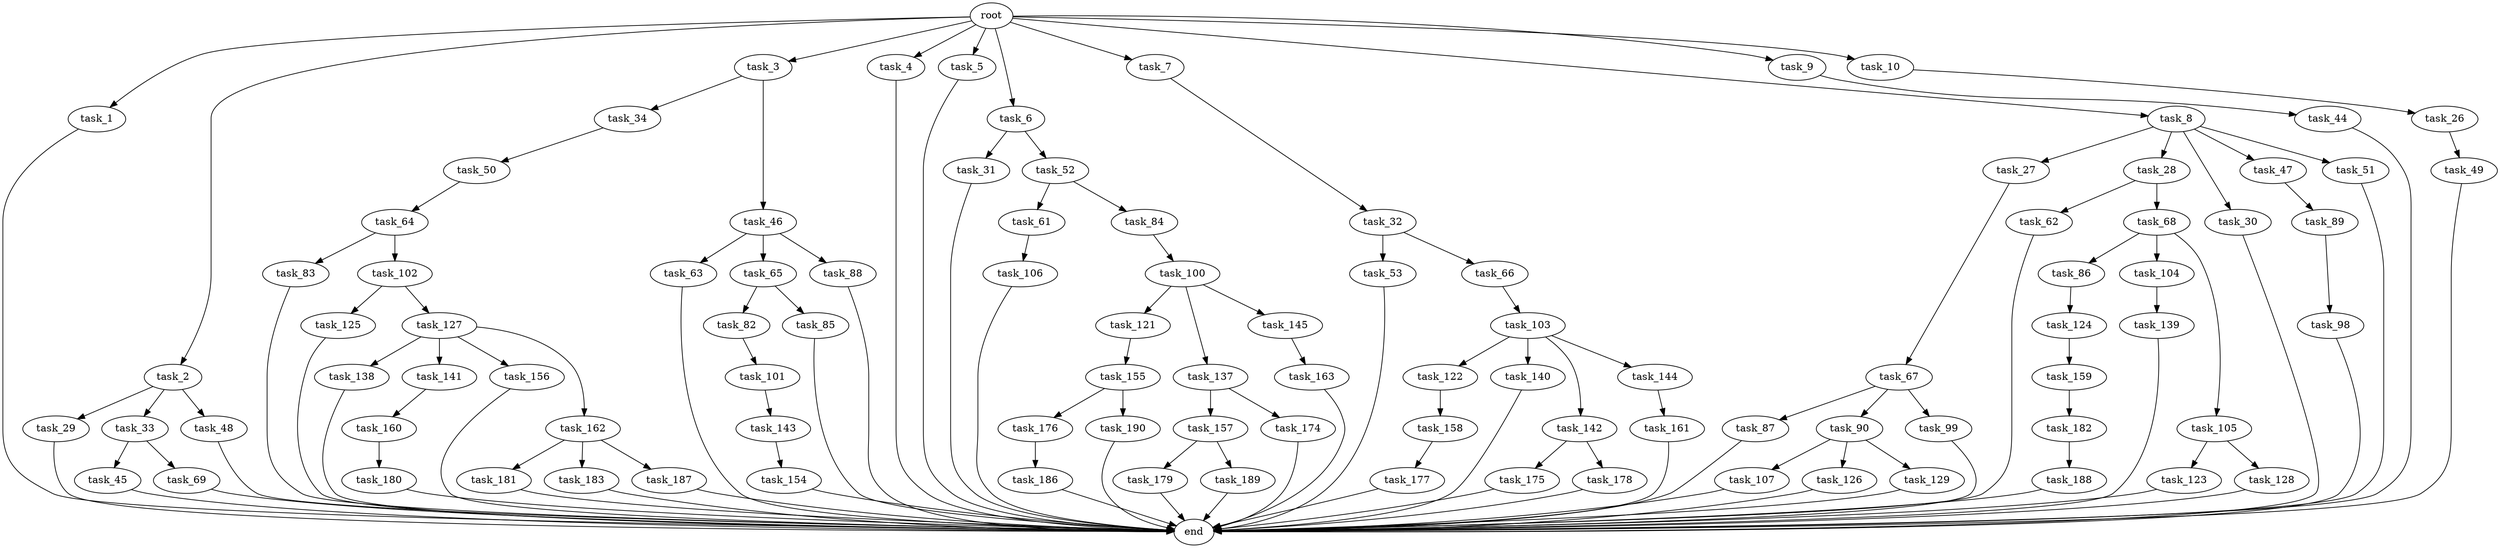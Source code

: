 digraph G {
  root [size="0.000000"];
  task_1 [size="1024.000000"];
  task_2 [size="1024.000000"];
  task_3 [size="1024.000000"];
  task_4 [size="1024.000000"];
  task_5 [size="1024.000000"];
  task_6 [size="1024.000000"];
  task_7 [size="1024.000000"];
  task_8 [size="1024.000000"];
  task_9 [size="1024.000000"];
  task_10 [size="1024.000000"];
  task_26 [size="549755813888.000000"];
  task_27 [size="695784701952.000000"];
  task_28 [size="695784701952.000000"];
  task_29 [size="77309411328.000000"];
  task_30 [size="695784701952.000000"];
  task_31 [size="77309411328.000000"];
  task_32 [size="420906795008.000000"];
  task_33 [size="77309411328.000000"];
  task_34 [size="34359738368.000000"];
  task_44 [size="214748364800.000000"];
  task_45 [size="34359738368.000000"];
  task_46 [size="34359738368.000000"];
  task_47 [size="695784701952.000000"];
  task_48 [size="77309411328.000000"];
  task_49 [size="858993459200.000000"];
  task_50 [size="549755813888.000000"];
  task_51 [size="695784701952.000000"];
  task_52 [size="77309411328.000000"];
  task_53 [size="77309411328.000000"];
  task_61 [size="549755813888.000000"];
  task_62 [size="858993459200.000000"];
  task_63 [size="137438953472.000000"];
  task_64 [size="695784701952.000000"];
  task_65 [size="137438953472.000000"];
  task_66 [size="77309411328.000000"];
  task_67 [size="858993459200.000000"];
  task_68 [size="858993459200.000000"];
  task_69 [size="34359738368.000000"];
  task_82 [size="549755813888.000000"];
  task_83 [size="420906795008.000000"];
  task_84 [size="549755813888.000000"];
  task_85 [size="549755813888.000000"];
  task_86 [size="309237645312.000000"];
  task_87 [size="34359738368.000000"];
  task_88 [size="137438953472.000000"];
  task_89 [size="77309411328.000000"];
  task_90 [size="34359738368.000000"];
  task_98 [size="214748364800.000000"];
  task_99 [size="34359738368.000000"];
  task_100 [size="137438953472.000000"];
  task_101 [size="309237645312.000000"];
  task_102 [size="420906795008.000000"];
  task_103 [size="549755813888.000000"];
  task_104 [size="309237645312.000000"];
  task_105 [size="309237645312.000000"];
  task_106 [size="34359738368.000000"];
  task_107 [size="309237645312.000000"];
  task_121 [size="549755813888.000000"];
  task_122 [size="549755813888.000000"];
  task_123 [size="420906795008.000000"];
  task_124 [size="309237645312.000000"];
  task_125 [size="858993459200.000000"];
  task_126 [size="309237645312.000000"];
  task_127 [size="858993459200.000000"];
  task_128 [size="420906795008.000000"];
  task_129 [size="309237645312.000000"];
  task_137 [size="549755813888.000000"];
  task_138 [size="420906795008.000000"];
  task_139 [size="77309411328.000000"];
  task_140 [size="549755813888.000000"];
  task_141 [size="420906795008.000000"];
  task_142 [size="549755813888.000000"];
  task_143 [size="34359738368.000000"];
  task_144 [size="549755813888.000000"];
  task_145 [size="549755813888.000000"];
  task_154 [size="695784701952.000000"];
  task_155 [size="549755813888.000000"];
  task_156 [size="420906795008.000000"];
  task_157 [size="695784701952.000000"];
  task_158 [size="549755813888.000000"];
  task_159 [size="214748364800.000000"];
  task_160 [size="34359738368.000000"];
  task_161 [size="695784701952.000000"];
  task_162 [size="420906795008.000000"];
  task_163 [size="695784701952.000000"];
  task_174 [size="695784701952.000000"];
  task_175 [size="695784701952.000000"];
  task_176 [size="309237645312.000000"];
  task_177 [size="858993459200.000000"];
  task_178 [size="695784701952.000000"];
  task_179 [size="214748364800.000000"];
  task_180 [size="858993459200.000000"];
  task_181 [size="858993459200.000000"];
  task_182 [size="34359738368.000000"];
  task_183 [size="858993459200.000000"];
  task_186 [size="309237645312.000000"];
  task_187 [size="858993459200.000000"];
  task_188 [size="858993459200.000000"];
  task_189 [size="214748364800.000000"];
  task_190 [size="309237645312.000000"];
  end [size="0.000000"];

  root -> task_1 [size="1.000000"];
  root -> task_2 [size="1.000000"];
  root -> task_3 [size="1.000000"];
  root -> task_4 [size="1.000000"];
  root -> task_5 [size="1.000000"];
  root -> task_6 [size="1.000000"];
  root -> task_7 [size="1.000000"];
  root -> task_8 [size="1.000000"];
  root -> task_9 [size="1.000000"];
  root -> task_10 [size="1.000000"];
  task_1 -> end [size="1.000000"];
  task_2 -> task_29 [size="75497472.000000"];
  task_2 -> task_33 [size="75497472.000000"];
  task_2 -> task_48 [size="75497472.000000"];
  task_3 -> task_34 [size="33554432.000000"];
  task_3 -> task_46 [size="33554432.000000"];
  task_4 -> end [size="1.000000"];
  task_5 -> end [size="1.000000"];
  task_6 -> task_31 [size="75497472.000000"];
  task_6 -> task_52 [size="75497472.000000"];
  task_7 -> task_32 [size="411041792.000000"];
  task_8 -> task_27 [size="679477248.000000"];
  task_8 -> task_28 [size="679477248.000000"];
  task_8 -> task_30 [size="679477248.000000"];
  task_8 -> task_47 [size="679477248.000000"];
  task_8 -> task_51 [size="679477248.000000"];
  task_9 -> task_44 [size="209715200.000000"];
  task_10 -> task_26 [size="536870912.000000"];
  task_26 -> task_49 [size="838860800.000000"];
  task_27 -> task_67 [size="838860800.000000"];
  task_28 -> task_62 [size="838860800.000000"];
  task_28 -> task_68 [size="838860800.000000"];
  task_29 -> end [size="1.000000"];
  task_30 -> end [size="1.000000"];
  task_31 -> end [size="1.000000"];
  task_32 -> task_53 [size="75497472.000000"];
  task_32 -> task_66 [size="75497472.000000"];
  task_33 -> task_45 [size="33554432.000000"];
  task_33 -> task_69 [size="33554432.000000"];
  task_34 -> task_50 [size="536870912.000000"];
  task_44 -> end [size="1.000000"];
  task_45 -> end [size="1.000000"];
  task_46 -> task_63 [size="134217728.000000"];
  task_46 -> task_65 [size="134217728.000000"];
  task_46 -> task_88 [size="134217728.000000"];
  task_47 -> task_89 [size="75497472.000000"];
  task_48 -> end [size="1.000000"];
  task_49 -> end [size="1.000000"];
  task_50 -> task_64 [size="679477248.000000"];
  task_51 -> end [size="1.000000"];
  task_52 -> task_61 [size="536870912.000000"];
  task_52 -> task_84 [size="536870912.000000"];
  task_53 -> end [size="1.000000"];
  task_61 -> task_106 [size="33554432.000000"];
  task_62 -> end [size="1.000000"];
  task_63 -> end [size="1.000000"];
  task_64 -> task_83 [size="411041792.000000"];
  task_64 -> task_102 [size="411041792.000000"];
  task_65 -> task_82 [size="536870912.000000"];
  task_65 -> task_85 [size="536870912.000000"];
  task_66 -> task_103 [size="536870912.000000"];
  task_67 -> task_87 [size="33554432.000000"];
  task_67 -> task_90 [size="33554432.000000"];
  task_67 -> task_99 [size="33554432.000000"];
  task_68 -> task_86 [size="301989888.000000"];
  task_68 -> task_104 [size="301989888.000000"];
  task_68 -> task_105 [size="301989888.000000"];
  task_69 -> end [size="1.000000"];
  task_82 -> task_101 [size="301989888.000000"];
  task_83 -> end [size="1.000000"];
  task_84 -> task_100 [size="134217728.000000"];
  task_85 -> end [size="1.000000"];
  task_86 -> task_124 [size="301989888.000000"];
  task_87 -> end [size="1.000000"];
  task_88 -> end [size="1.000000"];
  task_89 -> task_98 [size="209715200.000000"];
  task_90 -> task_107 [size="301989888.000000"];
  task_90 -> task_126 [size="301989888.000000"];
  task_90 -> task_129 [size="301989888.000000"];
  task_98 -> end [size="1.000000"];
  task_99 -> end [size="1.000000"];
  task_100 -> task_121 [size="536870912.000000"];
  task_100 -> task_137 [size="536870912.000000"];
  task_100 -> task_145 [size="536870912.000000"];
  task_101 -> task_143 [size="33554432.000000"];
  task_102 -> task_125 [size="838860800.000000"];
  task_102 -> task_127 [size="838860800.000000"];
  task_103 -> task_122 [size="536870912.000000"];
  task_103 -> task_140 [size="536870912.000000"];
  task_103 -> task_142 [size="536870912.000000"];
  task_103 -> task_144 [size="536870912.000000"];
  task_104 -> task_139 [size="75497472.000000"];
  task_105 -> task_123 [size="411041792.000000"];
  task_105 -> task_128 [size="411041792.000000"];
  task_106 -> end [size="1.000000"];
  task_107 -> end [size="1.000000"];
  task_121 -> task_155 [size="536870912.000000"];
  task_122 -> task_158 [size="536870912.000000"];
  task_123 -> end [size="1.000000"];
  task_124 -> task_159 [size="209715200.000000"];
  task_125 -> end [size="1.000000"];
  task_126 -> end [size="1.000000"];
  task_127 -> task_138 [size="411041792.000000"];
  task_127 -> task_141 [size="411041792.000000"];
  task_127 -> task_156 [size="411041792.000000"];
  task_127 -> task_162 [size="411041792.000000"];
  task_128 -> end [size="1.000000"];
  task_129 -> end [size="1.000000"];
  task_137 -> task_157 [size="679477248.000000"];
  task_137 -> task_174 [size="679477248.000000"];
  task_138 -> end [size="1.000000"];
  task_139 -> end [size="1.000000"];
  task_140 -> end [size="1.000000"];
  task_141 -> task_160 [size="33554432.000000"];
  task_142 -> task_175 [size="679477248.000000"];
  task_142 -> task_178 [size="679477248.000000"];
  task_143 -> task_154 [size="679477248.000000"];
  task_144 -> task_161 [size="679477248.000000"];
  task_145 -> task_163 [size="679477248.000000"];
  task_154 -> end [size="1.000000"];
  task_155 -> task_176 [size="301989888.000000"];
  task_155 -> task_190 [size="301989888.000000"];
  task_156 -> end [size="1.000000"];
  task_157 -> task_179 [size="209715200.000000"];
  task_157 -> task_189 [size="209715200.000000"];
  task_158 -> task_177 [size="838860800.000000"];
  task_159 -> task_182 [size="33554432.000000"];
  task_160 -> task_180 [size="838860800.000000"];
  task_161 -> end [size="1.000000"];
  task_162 -> task_181 [size="838860800.000000"];
  task_162 -> task_183 [size="838860800.000000"];
  task_162 -> task_187 [size="838860800.000000"];
  task_163 -> end [size="1.000000"];
  task_174 -> end [size="1.000000"];
  task_175 -> end [size="1.000000"];
  task_176 -> task_186 [size="301989888.000000"];
  task_177 -> end [size="1.000000"];
  task_178 -> end [size="1.000000"];
  task_179 -> end [size="1.000000"];
  task_180 -> end [size="1.000000"];
  task_181 -> end [size="1.000000"];
  task_182 -> task_188 [size="838860800.000000"];
  task_183 -> end [size="1.000000"];
  task_186 -> end [size="1.000000"];
  task_187 -> end [size="1.000000"];
  task_188 -> end [size="1.000000"];
  task_189 -> end [size="1.000000"];
  task_190 -> end [size="1.000000"];
}
